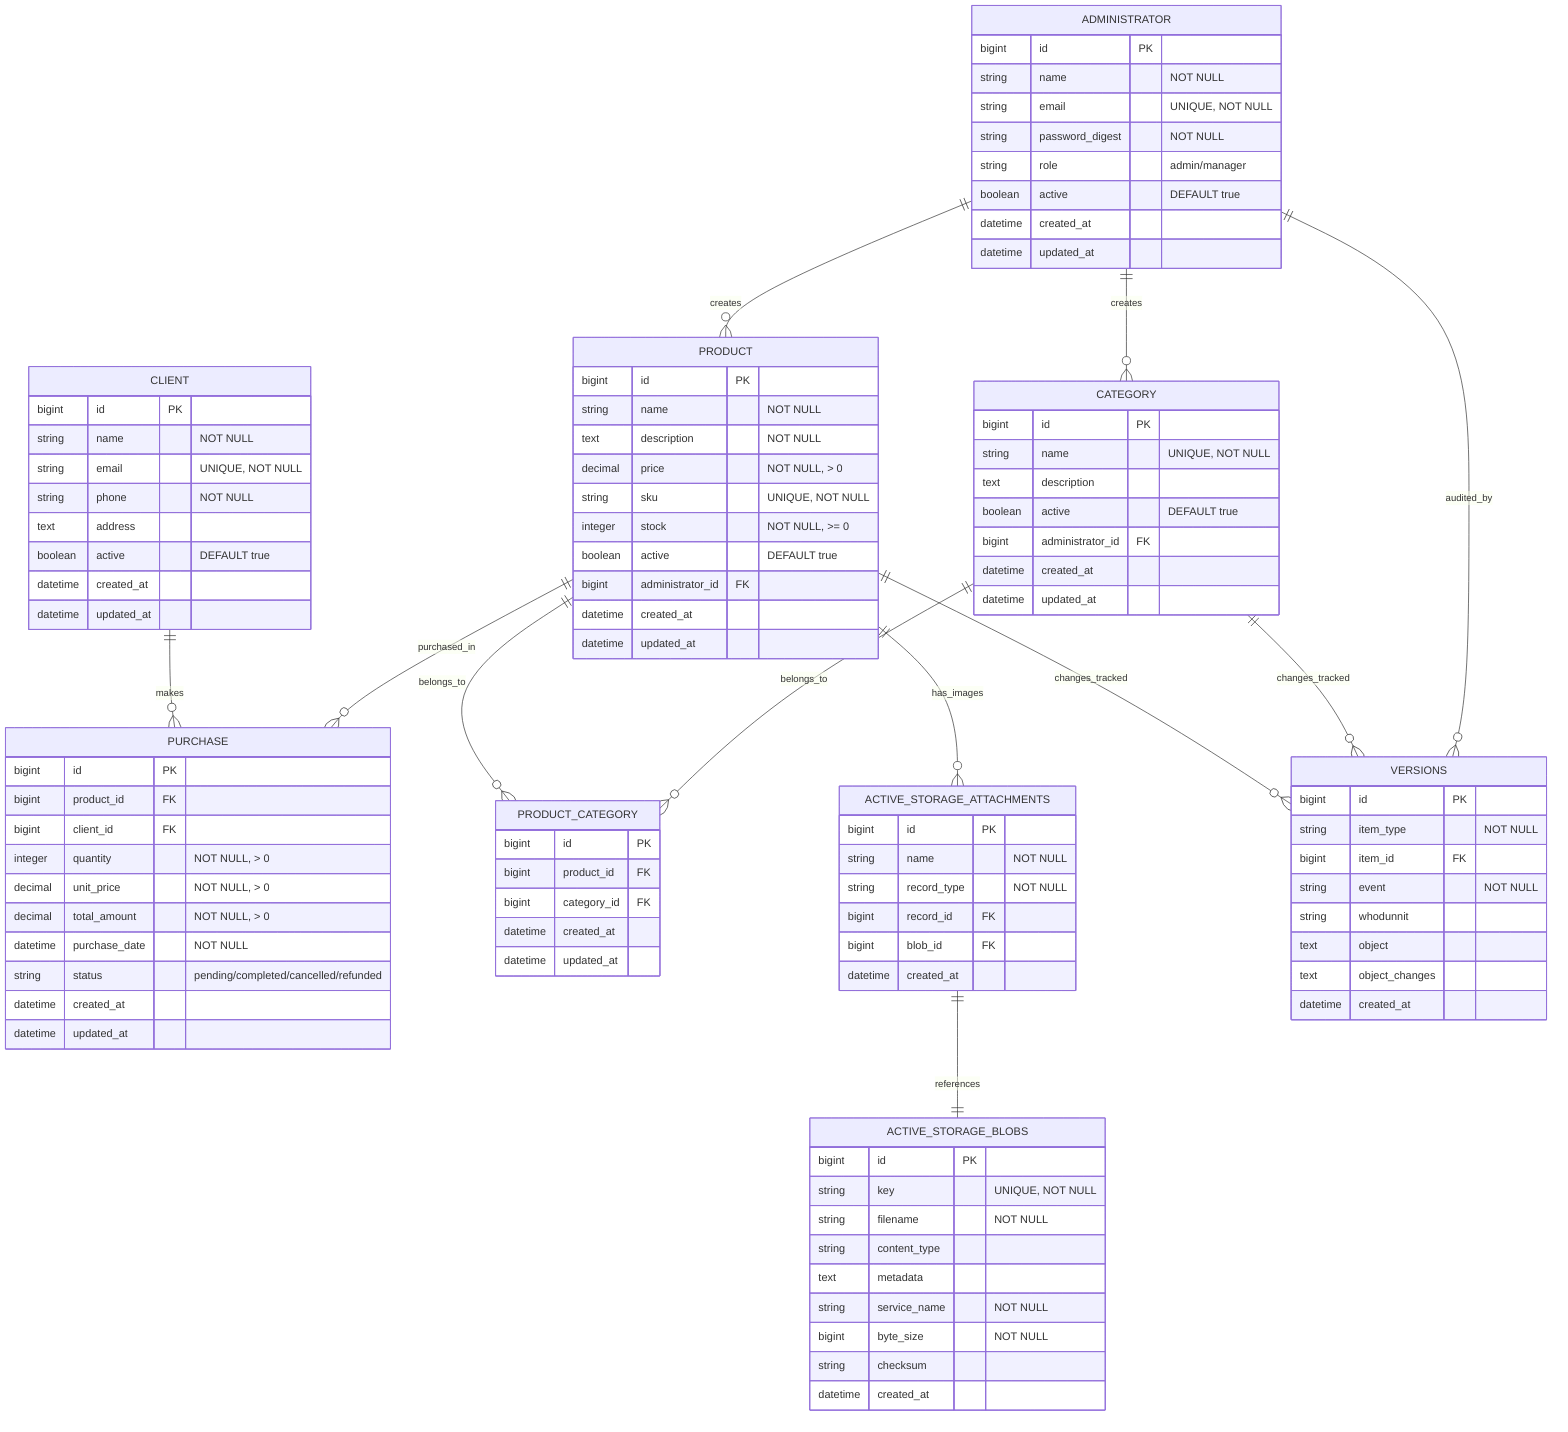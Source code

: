erDiagram
    %% Entidades principales
    ADMINISTRATOR {
        bigint id PK
        string name "NOT NULL"
        string email "UNIQUE, NOT NULL"
        string password_digest "NOT NULL"
        string role "admin/manager"
        boolean active "DEFAULT true"
        datetime created_at
        datetime updated_at
    }

    CATEGORY {
        bigint id PK
        string name "UNIQUE, NOT NULL"
        text description
        boolean active "DEFAULT true"
        bigint administrator_id FK
        datetime created_at
        datetime updated_at
    }

    PRODUCT {
        bigint id PK
        string name "NOT NULL"
        text description "NOT NULL"
        decimal price "NOT NULL, > 0"
        string sku "UNIQUE, NOT NULL"
        integer stock "NOT NULL, >= 0"
        boolean active "DEFAULT true"
        bigint administrator_id FK
        datetime created_at
        datetime updated_at
    }

    CLIENT {
        bigint id PK
        string name "NOT NULL"
        string email "UNIQUE, NOT NULL"
        string phone "NOT NULL"
        text address
        boolean active "DEFAULT true"
        datetime created_at
        datetime updated_at
    }

    PURCHASE {
        bigint id PK
        bigint product_id FK
        bigint client_id FK
        integer quantity "NOT NULL, > 0"
        decimal unit_price "NOT NULL, > 0"
        decimal total_amount "NOT NULL, > 0"
        datetime purchase_date "NOT NULL"
        string status "pending/completed/cancelled/refunded"
        datetime created_at
        datetime updated_at
    }

    PRODUCT_CATEGORY {
        bigint id PK
        bigint product_id FK
        bigint category_id FK
        datetime created_at
        datetime updated_at
    }

    %% Tablas de Active Storage para imágenes
    ACTIVE_STORAGE_ATTACHMENTS {
        bigint id PK
        string name "NOT NULL"
        string record_type "NOT NULL"
        bigint record_id FK
        bigint blob_id FK
        datetime created_at
    }

    ACTIVE_STORAGE_BLOBS {
        bigint id PK
        string key "UNIQUE, NOT NULL"
        string filename "NOT NULL"
        string content_type
        text metadata
        string service_name "NOT NULL"
        bigint byte_size "NOT NULL"
        string checksum
        datetime created_at
    }

    %% Tabla de PaperTrail para auditoría
    VERSIONS {
        bigint id PK
        string item_type "NOT NULL"
        bigint item_id FK
        string event "NOT NULL"
        string whodunnit
        text object
        text object_changes
        datetime created_at
    }

    %% Relaciones principales
    ADMINISTRATOR ||--o{ CATEGORY : "creates"
    ADMINISTRATOR ||--o{ PRODUCT : "creates"
    
    CATEGORY ||--o{ PRODUCT_CATEGORY : "belongs_to"
    PRODUCT ||--o{ PRODUCT_CATEGORY : "belongs_to"
    
    PRODUCT ||--o{ PURCHASE : "purchased_in"
    CLIENT ||--o{ PURCHASE : "makes"
    
    %% Relaciones Active Storage
    PRODUCT ||--o{ ACTIVE_STORAGE_ATTACHMENTS : "has_images"
    ACTIVE_STORAGE_ATTACHMENTS ||--|| ACTIVE_STORAGE_BLOBS : "references"
    
    %% Relaciones PaperTrail (auditoría)
    ADMINISTRATOR ||--o{ VERSIONS : "audited_by"
    CATEGORY ||--o{ VERSIONS : "changes_tracked"
    PRODUCT ||--o{ VERSIONS : "changes_tracked"